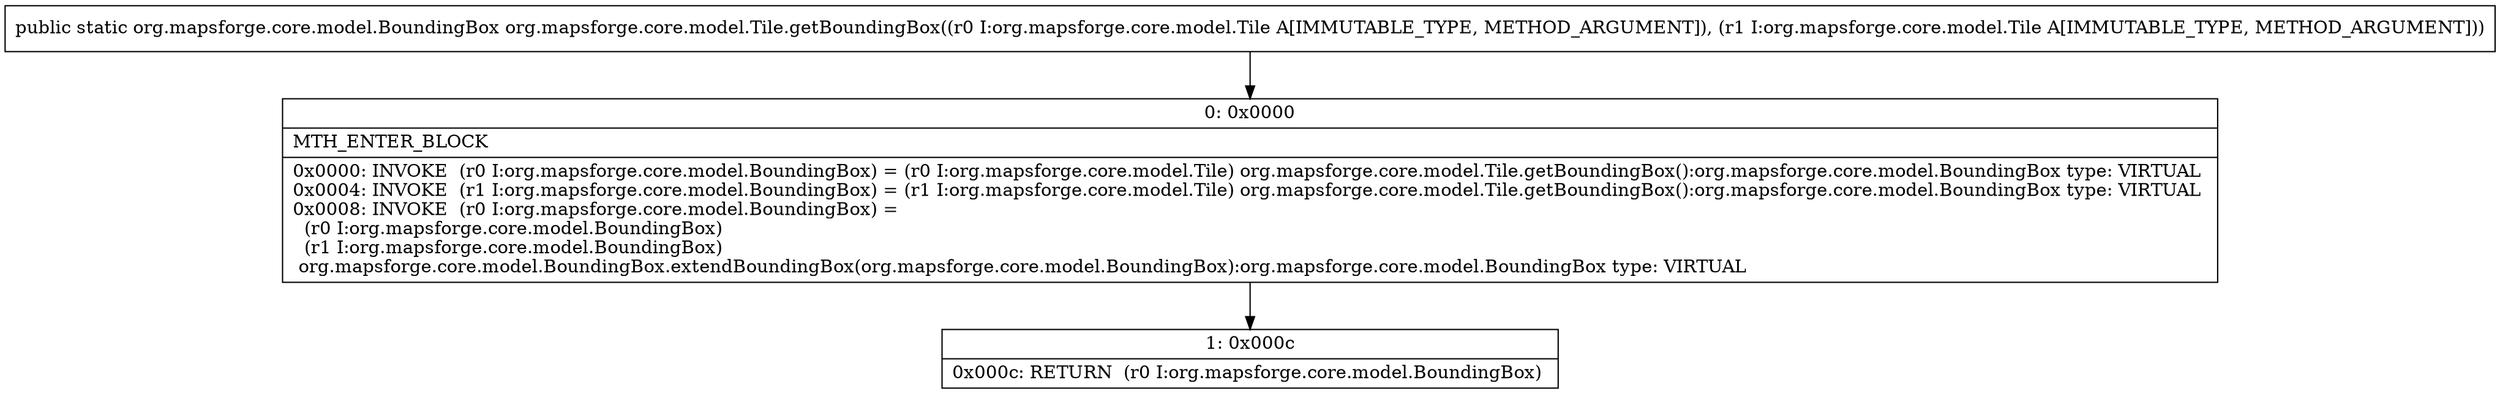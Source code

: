 digraph "CFG fororg.mapsforge.core.model.Tile.getBoundingBox(Lorg\/mapsforge\/core\/model\/Tile;Lorg\/mapsforge\/core\/model\/Tile;)Lorg\/mapsforge\/core\/model\/BoundingBox;" {
Node_0 [shape=record,label="{0\:\ 0x0000|MTH_ENTER_BLOCK\l|0x0000: INVOKE  (r0 I:org.mapsforge.core.model.BoundingBox) = (r0 I:org.mapsforge.core.model.Tile) org.mapsforge.core.model.Tile.getBoundingBox():org.mapsforge.core.model.BoundingBox type: VIRTUAL \l0x0004: INVOKE  (r1 I:org.mapsforge.core.model.BoundingBox) = (r1 I:org.mapsforge.core.model.Tile) org.mapsforge.core.model.Tile.getBoundingBox():org.mapsforge.core.model.BoundingBox type: VIRTUAL \l0x0008: INVOKE  (r0 I:org.mapsforge.core.model.BoundingBox) = \l  (r0 I:org.mapsforge.core.model.BoundingBox)\l  (r1 I:org.mapsforge.core.model.BoundingBox)\l org.mapsforge.core.model.BoundingBox.extendBoundingBox(org.mapsforge.core.model.BoundingBox):org.mapsforge.core.model.BoundingBox type: VIRTUAL \l}"];
Node_1 [shape=record,label="{1\:\ 0x000c|0x000c: RETURN  (r0 I:org.mapsforge.core.model.BoundingBox) \l}"];
MethodNode[shape=record,label="{public static org.mapsforge.core.model.BoundingBox org.mapsforge.core.model.Tile.getBoundingBox((r0 I:org.mapsforge.core.model.Tile A[IMMUTABLE_TYPE, METHOD_ARGUMENT]), (r1 I:org.mapsforge.core.model.Tile A[IMMUTABLE_TYPE, METHOD_ARGUMENT])) }"];
MethodNode -> Node_0;
Node_0 -> Node_1;
}

